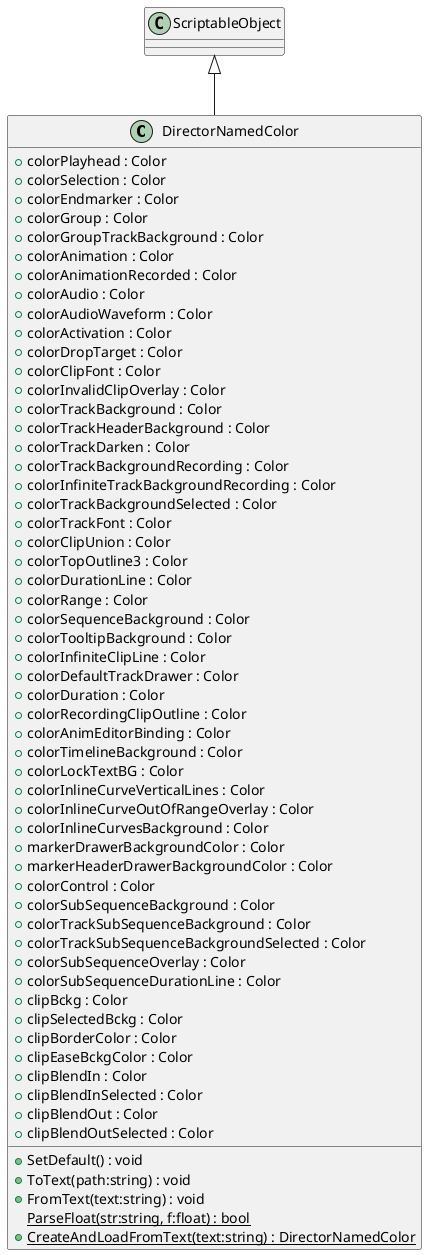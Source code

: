 @startuml
class DirectorNamedColor {
    + colorPlayhead : Color
    + colorSelection : Color
    + colorEndmarker : Color
    + colorGroup : Color
    + colorGroupTrackBackground : Color
    + colorAnimation : Color
    + colorAnimationRecorded : Color
    + colorAudio : Color
    + colorAudioWaveform : Color
    + colorActivation : Color
    + colorDropTarget : Color
    + colorClipFont : Color
    + colorInvalidClipOverlay : Color
    + colorTrackBackground : Color
    + colorTrackHeaderBackground : Color
    + colorTrackDarken : Color
    + colorTrackBackgroundRecording : Color
    + colorInfiniteTrackBackgroundRecording : Color
    + colorTrackBackgroundSelected : Color
    + colorTrackFont : Color
    + colorClipUnion : Color
    + colorTopOutline3 : Color
    + colorDurationLine : Color
    + colorRange : Color
    + colorSequenceBackground : Color
    + colorTooltipBackground : Color
    + colorInfiniteClipLine : Color
    + colorDefaultTrackDrawer : Color
    + colorDuration : Color
    + colorRecordingClipOutline : Color
    + colorAnimEditorBinding : Color
    + colorTimelineBackground : Color
    + colorLockTextBG : Color
    + colorInlineCurveVerticalLines : Color
    + colorInlineCurveOutOfRangeOverlay : Color
    + colorInlineCurvesBackground : Color
    + markerDrawerBackgroundColor : Color
    + markerHeaderDrawerBackgroundColor : Color
    + colorControl : Color
    + colorSubSequenceBackground : Color
    + colorTrackSubSequenceBackground : Color
    + colorTrackSubSequenceBackgroundSelected : Color
    + colorSubSequenceOverlay : Color
    + colorSubSequenceDurationLine : Color
    + clipBckg : Color
    + clipSelectedBckg : Color
    + clipBorderColor : Color
    + clipEaseBckgColor : Color
    + clipBlendIn : Color
    + clipBlendInSelected : Color
    + clipBlendOut : Color
    + clipBlendOutSelected : Color
    + SetDefault() : void
    + ToText(path:string) : void
    + FromText(text:string) : void
    {static} ParseFloat(str:string, f:float) : bool
    + {static} CreateAndLoadFromText(text:string) : DirectorNamedColor
}
ScriptableObject <|-- DirectorNamedColor
@enduml
